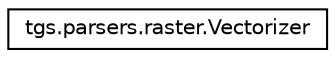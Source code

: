 digraph "Graphical Class Hierarchy"
{
  edge [fontname="Helvetica",fontsize="10",labelfontname="Helvetica",labelfontsize="10"];
  node [fontname="Helvetica",fontsize="10",shape=record];
  rankdir="LR";
  Node0 [label="tgs.parsers.raster.Vectorizer",height=0.2,width=0.4,color="black", fillcolor="white", style="filled",URL="$classtgs_1_1parsers_1_1raster_1_1Vectorizer.html"];
}

